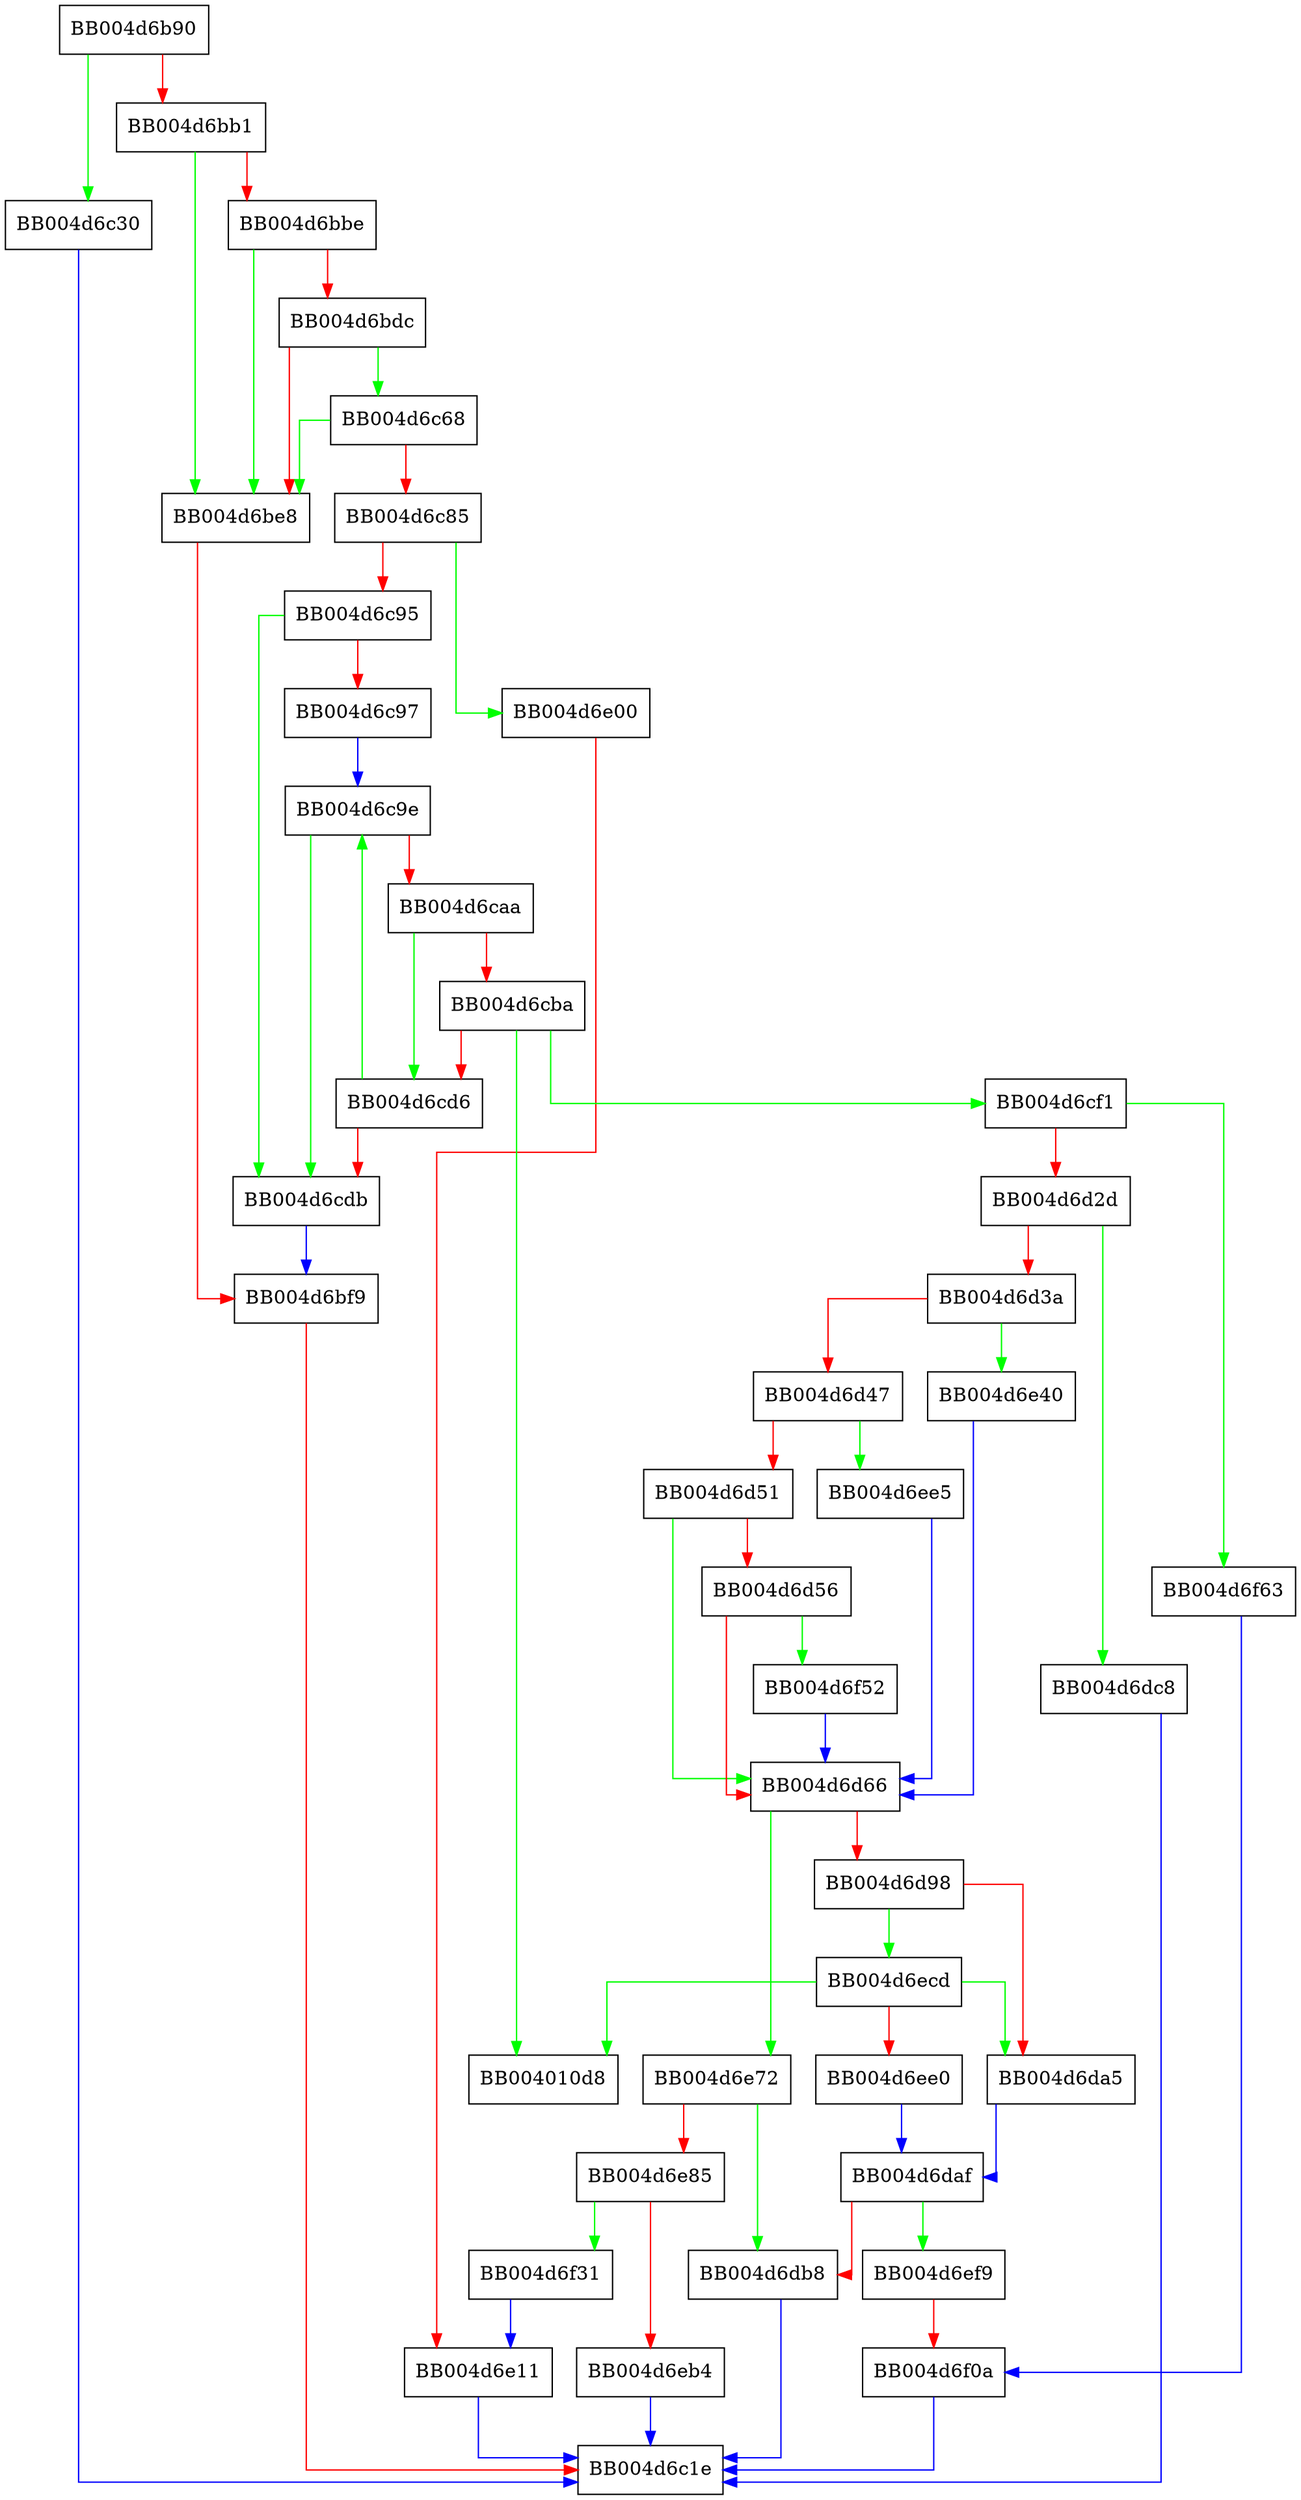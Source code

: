 digraph tls_parse_stoc_alpn {
  node [shape="box"];
  graph [splines=ortho];
  BB004d6b90 -> BB004d6c30 [color="green"];
  BB004d6b90 -> BB004d6bb1 [color="red"];
  BB004d6bb1 -> BB004d6be8 [color="green"];
  BB004d6bb1 -> BB004d6bbe [color="red"];
  BB004d6bbe -> BB004d6be8 [color="green"];
  BB004d6bbe -> BB004d6bdc [color="red"];
  BB004d6bdc -> BB004d6c68 [color="green"];
  BB004d6bdc -> BB004d6be8 [color="red"];
  BB004d6be8 -> BB004d6bf9 [color="red"];
  BB004d6bf9 -> BB004d6c1e [color="red"];
  BB004d6c30 -> BB004d6c1e [color="blue"];
  BB004d6c68 -> BB004d6be8 [color="green"];
  BB004d6c68 -> BB004d6c85 [color="red"];
  BB004d6c85 -> BB004d6e00 [color="green"];
  BB004d6c85 -> BB004d6c95 [color="red"];
  BB004d6c95 -> BB004d6cdb [color="green"];
  BB004d6c95 -> BB004d6c97 [color="red"];
  BB004d6c97 -> BB004d6c9e [color="blue"];
  BB004d6c9e -> BB004d6cdb [color="green"];
  BB004d6c9e -> BB004d6caa [color="red"];
  BB004d6caa -> BB004d6cd6 [color="green"];
  BB004d6caa -> BB004d6cba [color="red"];
  BB004d6cba -> BB004010d8 [color="green"];
  BB004d6cba -> BB004d6cf1 [color="green"];
  BB004d6cba -> BB004d6cd6 [color="red"];
  BB004d6cd6 -> BB004d6c9e [color="green"];
  BB004d6cd6 -> BB004d6cdb [color="red"];
  BB004d6cdb -> BB004d6bf9 [color="blue"];
  BB004d6cf1 -> BB004d6f63 [color="green"];
  BB004d6cf1 -> BB004d6d2d [color="red"];
  BB004d6d2d -> BB004d6dc8 [color="green"];
  BB004d6d2d -> BB004d6d3a [color="red"];
  BB004d6d3a -> BB004d6e40 [color="green"];
  BB004d6d3a -> BB004d6d47 [color="red"];
  BB004d6d47 -> BB004d6ee5 [color="green"];
  BB004d6d47 -> BB004d6d51 [color="red"];
  BB004d6d51 -> BB004d6d66 [color="green"];
  BB004d6d51 -> BB004d6d56 [color="red"];
  BB004d6d56 -> BB004d6f52 [color="green"];
  BB004d6d56 -> BB004d6d66 [color="red"];
  BB004d6d66 -> BB004d6e72 [color="green"];
  BB004d6d66 -> BB004d6d98 [color="red"];
  BB004d6d98 -> BB004d6ecd [color="green"];
  BB004d6d98 -> BB004d6da5 [color="red"];
  BB004d6da5 -> BB004d6daf [color="blue"];
  BB004d6daf -> BB004d6ef9 [color="green"];
  BB004d6daf -> BB004d6db8 [color="red"];
  BB004d6db8 -> BB004d6c1e [color="blue"];
  BB004d6dc8 -> BB004d6c1e [color="blue"];
  BB004d6e00 -> BB004d6e11 [color="red"];
  BB004d6e11 -> BB004d6c1e [color="blue"];
  BB004d6e40 -> BB004d6d66 [color="blue"];
  BB004d6e72 -> BB004d6db8 [color="green"];
  BB004d6e72 -> BB004d6e85 [color="red"];
  BB004d6e85 -> BB004d6f31 [color="green"];
  BB004d6e85 -> BB004d6eb4 [color="red"];
  BB004d6eb4 -> BB004d6c1e [color="blue"];
  BB004d6ecd -> BB004010d8 [color="green"];
  BB004d6ecd -> BB004d6da5 [color="green"];
  BB004d6ecd -> BB004d6ee0 [color="red"];
  BB004d6ee0 -> BB004d6daf [color="blue"];
  BB004d6ee5 -> BB004d6d66 [color="blue"];
  BB004d6ef9 -> BB004d6f0a [color="red"];
  BB004d6f0a -> BB004d6c1e [color="blue"];
  BB004d6f31 -> BB004d6e11 [color="blue"];
  BB004d6f52 -> BB004d6d66 [color="blue"];
  BB004d6f63 -> BB004d6f0a [color="blue"];
}